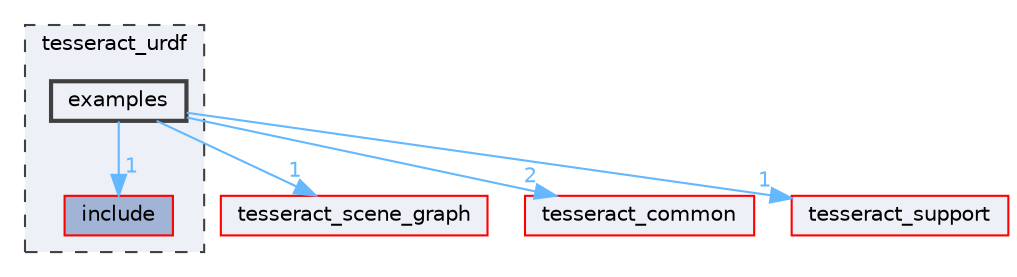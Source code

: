 digraph "tesseract_urdf/examples"
{
 // LATEX_PDF_SIZE
  bgcolor="transparent";
  edge [fontname=Helvetica,fontsize=10,labelfontname=Helvetica,labelfontsize=10];
  node [fontname=Helvetica,fontsize=10,shape=box,height=0.2,width=0.4];
  compound=true
  subgraph clusterdir_73dd8f3c3376cfb32596795362fe062b {
    graph [ bgcolor="#edf0f7", pencolor="grey25", label="tesseract_urdf", fontname=Helvetica,fontsize=10 style="filled,dashed", URL="dir_73dd8f3c3376cfb32596795362fe062b.html",tooltip=""]
  dir_fb39d896726566c9d7ad1f28e180782e [label="include", fillcolor="#a2b4d6", color="red", style="filled", URL="dir_fb39d896726566c9d7ad1f28e180782e.html",tooltip=""];
  dir_02484019321fd935a51cc77457805f87 [label="examples", fillcolor="#edf0f7", color="grey25", style="filled,bold", URL="dir_02484019321fd935a51cc77457805f87.html",tooltip=""];
  }
  dir_80ecf6fe8b2ccd2d6af6fe314205f076 [label="tesseract_scene_graph", fillcolor="#edf0f7", color="red", style="filled", URL="dir_80ecf6fe8b2ccd2d6af6fe314205f076.html",tooltip=""];
  dir_8430b83f3af685b4c96d298a32e9aa37 [label="tesseract_common", fillcolor="#edf0f7", color="red", style="filled", URL="dir_8430b83f3af685b4c96d298a32e9aa37.html",tooltip=""];
  dir_da909b66eb41dea5cfc6351b8c562363 [label="tesseract_support", fillcolor="#edf0f7", color="red", style="filled", URL="dir_da909b66eb41dea5cfc6351b8c562363.html",tooltip=""];
  dir_02484019321fd935a51cc77457805f87->dir_80ecf6fe8b2ccd2d6af6fe314205f076 [headlabel="1", labeldistance=1.5 headhref="dir_000015_000087.html" color="steelblue1" fontcolor="steelblue1"];
  dir_02484019321fd935a51cc77457805f87->dir_8430b83f3af685b4c96d298a32e9aa37 [headlabel="2", labeldistance=1.5 headhref="dir_000015_000075.html" color="steelblue1" fontcolor="steelblue1"];
  dir_02484019321fd935a51cc77457805f87->dir_da909b66eb41dea5cfc6351b8c562363 [headlabel="1", labeldistance=1.5 headhref="dir_000015_000093.html" color="steelblue1" fontcolor="steelblue1"];
  dir_02484019321fd935a51cc77457805f87->dir_fb39d896726566c9d7ad1f28e180782e [headlabel="1", labeldistance=1.5 headhref="dir_000015_000043.html" color="steelblue1" fontcolor="steelblue1"];
}
